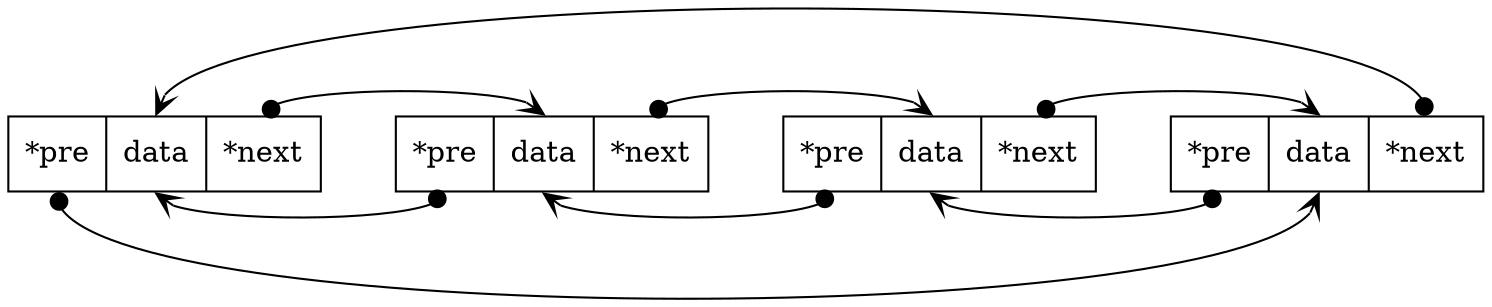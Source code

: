 digraph linkList {
        rankdir=LR;
        node [shape=record];
        a [label="{ <pre> *pre | <data> data | <ref> *next }"];
        b [label="{ <pre> *pre | <data> data | <ref> *next }"];
        c [label="{ <pre> *pre | <data> data | <ref> *next }"];
        d [label="{ <pre> *pre | <data> data | <ref> *next }"];
        // e [shape=box label="NULL"];
        edge[arrowhead=vee, arrowtail=dot, dir=both]
        a:ref:n -> b:data:n;
        b:ref:n -> c:data:n;
        c:ref:n -> d:data:n;
        d:ref:n -> a:data:n;
        d:pre:s -> c:data:s;
        c:pre:s -> b:data:s;
        b:pre:s -> a:data:s;
        a:pre:s -> d:data:s;
}